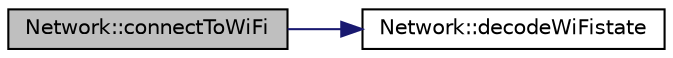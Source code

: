 digraph "Network::connectToWiFi"
{
 // LATEX_PDF_SIZE
  edge [fontname="Helvetica",fontsize="10",labelfontname="Helvetica",labelfontsize="10"];
  node [fontname="Helvetica",fontsize="10",shape=record];
  rankdir="LR";
  Node2 [label="Network::connectToWiFi",height=0.2,width=0.4,color="black", fillcolor="grey75", style="filled", fontcolor="black",tooltip="Connects to a WiFi with the given Credential."];
  Node2 -> Node3 [color="midnightblue",fontsize="10",style="solid",fontname="Helvetica"];
  Node3 [label="Network::decodeWiFistate",height=0.2,width=0.4,color="black", fillcolor="white", style="filled",URL="$class_network.html#a31ebd477ecb0f08f85b7fa52b9f2bb7a",tooltip="Decodes the Error Values from Wifi status() and returns a description."];
}
